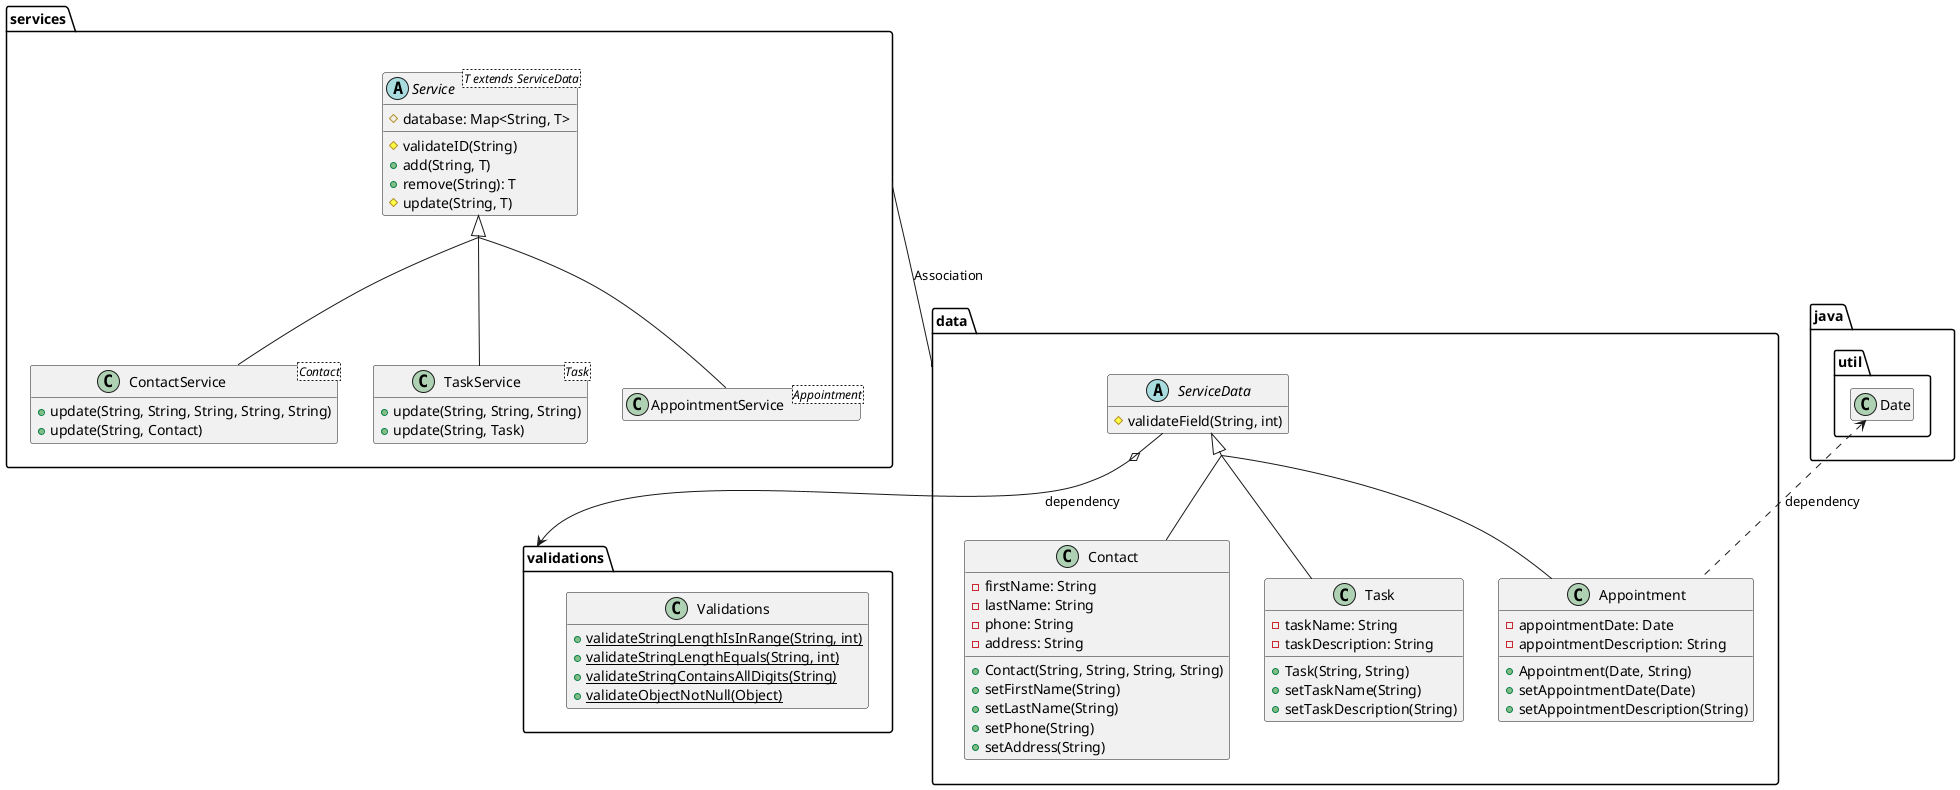 @startuml

skinparam groupInheritance 2
page 2x2
skinparam pageMargin 10
skinparam pageExternalColor gray
skinparam pageBorderColor black
hide empty members

'skinparam genericDisplay old


package services {
    abstract class Service<T extends ServiceData> {
        # database: Map<String, T>
        # validateID(String)
        + add(String, T)
        + remove(String): T
        # update(String, T)
    }
    class ContactService<Contact> extends Service {
        + update(String, String, String, String, String)
        + update(String, Contact)
    }
    class TaskService<Task> extends Service {
        + update(String, String, String)
        + update(String, Task)
    }
    class AppointmentService<Appointment> extends Service {

    }
}

package data {
    abstract class ServiceData {
        # validateField(String, int)
    }
    class Contact extends ServiceData {
        - firstName: String
        - lastName: String
        - phone: String
        - address: String
        + Contact(String, String, String, String)
        + setFirstName(String)
        + setLastName(String)
        + setPhone(String)
        + setAddress(String)
    }
    class Task extends ServiceData {
        - taskName: String
        - taskDescription: String
        + Task(String, String)
        + setTaskName(String)
        + setTaskDescription(String)
    }
    class Appointment extends ServiceData {
        - appointmentDate: Date
        - appointmentDescription: String
        + Appointment(Date, String)
        + setAppointmentDate(Date)
        + setAppointmentDescription(String)
    }
}


package validations {
    class Validations {
        {static} + validateStringLengthIsInRange(String, int)
        {static} + validateStringLengthEquals(String, int)
        {static} + validateStringContainsAllDigits(String)
        {static} + validateObjectNotNull(Object)
    }
'    note left of Validations::validateObjectNotNull
'    "Test"
'    end note
}

class java.util.Date

services -- data: Association
ServiceData o--> validations: dependency
java.util.Date <-[dashed]- Appointment: dependency


@enduml